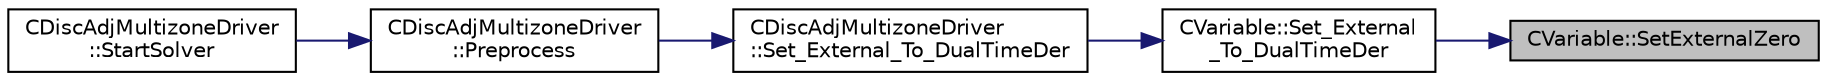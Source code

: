 digraph "CVariable::SetExternalZero"
{
 // LATEX_PDF_SIZE
  edge [fontname="Helvetica",fontsize="10",labelfontname="Helvetica",labelfontsize="10"];
  node [fontname="Helvetica",fontsize="10",shape=record];
  rankdir="RL";
  Node1 [label="CVariable::SetExternalZero",height=0.2,width=0.4,color="black", fillcolor="grey75", style="filled", fontcolor="black",tooltip="Set external contributions to zero."];
  Node1 -> Node2 [dir="back",color="midnightblue",fontsize="10",style="solid",fontname="Helvetica"];
  Node2 [label="CVariable::Set_External\l_To_DualTimeDer",height=0.2,width=0.4,color="black", fillcolor="white", style="filled",URL="$classCVariable.html#a10d3582e2b305581c1e75f5fe43880fa",tooltip="Set Dual-time derivative contributions to the external."];
  Node2 -> Node3 [dir="back",color="midnightblue",fontsize="10",style="solid",fontname="Helvetica"];
  Node3 [label="CDiscAdjMultizoneDriver\l::Set_External_To_DualTimeDer",height=0.2,width=0.4,color="black", fillcolor="white", style="filled",URL="$classCDiscAdjMultizoneDriver.html#a3368b46495b1127e837028245367024c",tooltip="Puts dual time derivative vector to External."];
  Node3 -> Node4 [dir="back",color="midnightblue",fontsize="10",style="solid",fontname="Helvetica"];
  Node4 [label="CDiscAdjMultizoneDriver\l::Preprocess",height=0.2,width=0.4,color="black", fillcolor="white", style="filled",URL="$classCDiscAdjMultizoneDriver.html#a9f35c0b26e3b325e4e0fef8ca8cc5b8c",tooltip="Preprocess the multizone iteration."];
  Node4 -> Node5 [dir="back",color="midnightblue",fontsize="10",style="solid",fontname="Helvetica"];
  Node5 [label="CDiscAdjMultizoneDriver\l::StartSolver",height=0.2,width=0.4,color="black", fillcolor="white", style="filled",URL="$classCDiscAdjMultizoneDriver.html#a75de0a1a482ceeed4301a384f1515092",tooltip="[Overload] Launch the computation for discrete adjoint multizone problems."];
}
